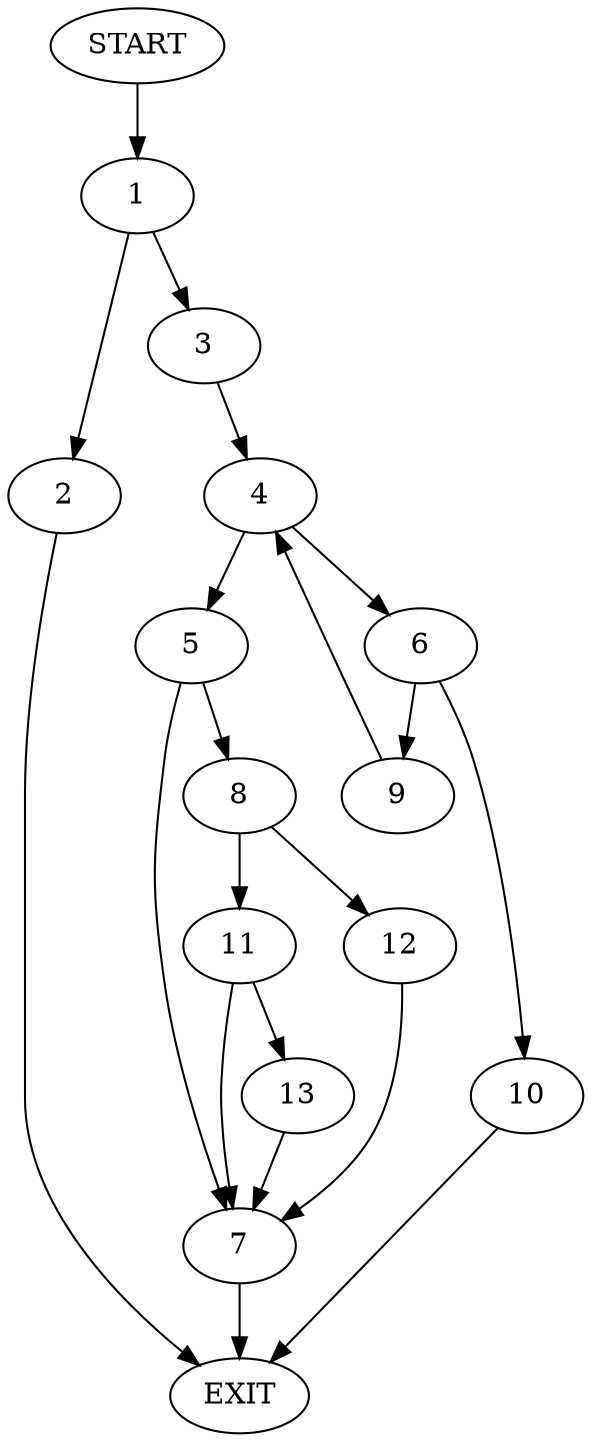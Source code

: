 digraph {
0 [label="START"]
14 [label="EXIT"]
0 -> 1
1 -> 2
1 -> 3
2 -> 14
3 -> 4
4 -> 5
4 -> 6
5 -> 7
5 -> 8
6 -> 9
6 -> 10
9 -> 4
10 -> 14
7 -> 14
8 -> 11
8 -> 12
12 -> 7
11 -> 13
11 -> 7
13 -> 7
}
